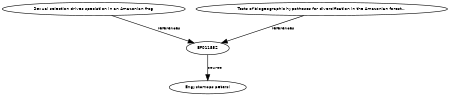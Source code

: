 digraph G {
size="3,3";
node [fontsize=7, fontname="Helvetica"];
edge [fontsize=7, fontname="Helvetica"];
node0 [label="EF011552", width=0.27433100247,height=0.27433100247];
node1 [label="Sexual selection drives speciation in an Amazonian frog", width=0.27433100247,height=0.27433100247];
node2 [label="Tests of biogeographic hypotheses for diversification in the Amazonian forest...", width=0.27433100247,height=0.27433100247];
node3 [label="Engystomops petersi", width=0.27433100247,height=0.27433100247];
node1 -> node0 [label="references"];
node2 -> node0 [label="references"];
node0 -> node3 [label="source"];
}

